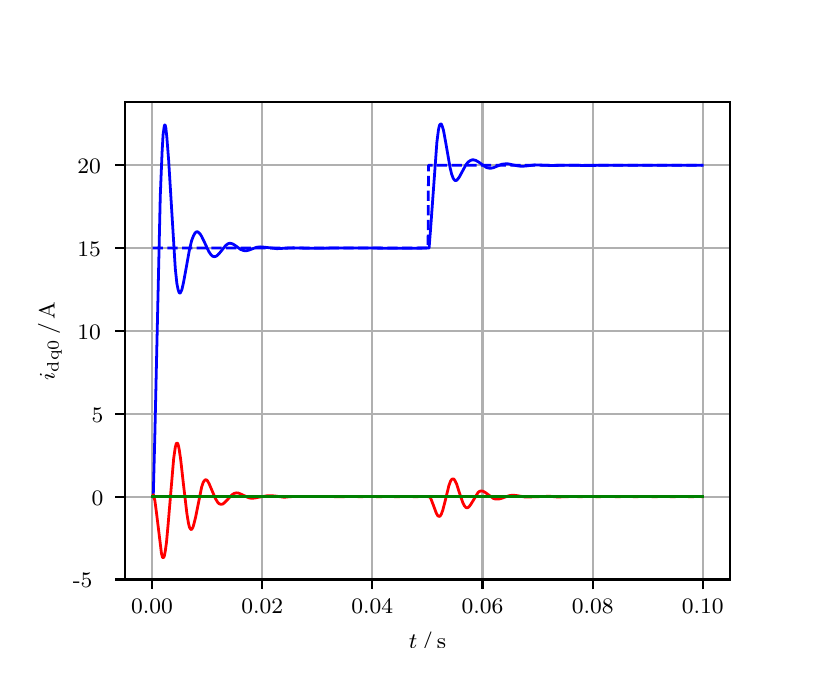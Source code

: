 \begingroup%
\makeatletter%
\begin{pgfpicture}%
\pgfpathrectangle{\pgfpointorigin}{\pgfqpoint{3.9in}{3.1in}}%
\pgfusepath{use as bounding box, clip}%
\begin{pgfscope}%
\pgfsetbuttcap%
\pgfsetmiterjoin%
\definecolor{currentfill}{rgb}{1.0,1.0,1.0}%
\pgfsetfillcolor{currentfill}%
\pgfsetlinewidth{0.0pt}%
\definecolor{currentstroke}{rgb}{1.0,1.0,1.0}%
\pgfsetstrokecolor{currentstroke}%
\pgfsetdash{}{0pt}%
\pgfpathmoveto{\pgfqpoint{0.0in}{0.0in}}%
\pgfpathlineto{\pgfqpoint{3.9in}{0.0in}}%
\pgfpathlineto{\pgfqpoint{3.9in}{3.1in}}%
\pgfpathlineto{\pgfqpoint{0.0in}{3.1in}}%
\pgfpathclose%
\pgfusepath{fill}%
\end{pgfscope}%
\begin{pgfscope}%
\pgfsetbuttcap%
\pgfsetmiterjoin%
\definecolor{currentfill}{rgb}{1.0,1.0,1.0}%
\pgfsetfillcolor{currentfill}%
\pgfsetlinewidth{0.0pt}%
\definecolor{currentstroke}{rgb}{0.0,0.0,0.0}%
\pgfsetstrokecolor{currentstroke}%
\pgfsetstrokeopacity{0.0}%
\pgfsetdash{}{0pt}%
\pgfpathmoveto{\pgfqpoint{0.487in}{0.341in}}%
\pgfpathlineto{\pgfqpoint{3.51in}{0.341in}}%
\pgfpathlineto{\pgfqpoint{3.51in}{2.728in}}%
\pgfpathlineto{\pgfqpoint{0.487in}{2.728in}}%
\pgfpathclose%
\pgfusepath{fill}%
\end{pgfscope}%
\begin{pgfscope}%
\pgfpathrectangle{\pgfqpoint{0.487in}{0.341in}}{\pgfqpoint{3.022in}{2.387in}}%
\pgfusepath{clip}%
\pgfsetrectcap%
\pgfsetroundjoin%
\pgfsetlinewidth{0.803pt}%
\definecolor{currentstroke}{rgb}{0.69,0.69,0.69}%
\pgfsetstrokecolor{currentstroke}%
\pgfsetdash{}{0pt}%
\pgfpathmoveto{\pgfqpoint{0.622in}{0.341in}}%
\pgfpathlineto{\pgfqpoint{0.622in}{2.728in}}%
\pgfusepath{stroke}%
\end{pgfscope}%
\begin{pgfscope}%
\pgfsetbuttcap%
\pgfsetroundjoin%
\definecolor{currentfill}{rgb}{0.0,0.0,0.0}%
\pgfsetfillcolor{currentfill}%
\pgfsetlinewidth{0.803pt}%
\definecolor{currentstroke}{rgb}{0.0,0.0,0.0}%
\pgfsetstrokecolor{currentstroke}%
\pgfsetdash{}{0pt}%
\pgfsys@defobject{currentmarker}{\pgfqpoint{0.0in}{-0.049in}}{\pgfqpoint{0.0in}{0.0in}}{%
\pgfpathmoveto{\pgfqpoint{0.0in}{0.0in}}%
\pgfpathlineto{\pgfqpoint{0.0in}{-0.049in}}%
\pgfusepath{stroke,fill}%
}%
\begin{pgfscope}%
\pgfsys@transformshift{0.622in}{0.341in}%
\pgfsys@useobject{currentmarker}{}%
\end{pgfscope}%
\end{pgfscope}%
\begin{pgfscope}%
\definecolor{textcolor}{rgb}{0.0,0.0,0.0}%
\pgfsetstrokecolor{textcolor}%
\pgfsetfillcolor{textcolor}%
\pgftext[x=0.622in,y=0.244in,,top]{\color{textcolor}\rmfamily\fontsize{8.0}{9.6}\selectfont 0.00}%
\end{pgfscope}%
\begin{pgfscope}%
\pgfpathrectangle{\pgfqpoint{0.487in}{0.341in}}{\pgfqpoint{3.022in}{2.387in}}%
\pgfusepath{clip}%
\pgfsetrectcap%
\pgfsetroundjoin%
\pgfsetlinewidth{0.803pt}%
\definecolor{currentstroke}{rgb}{0.69,0.69,0.69}%
\pgfsetstrokecolor{currentstroke}%
\pgfsetdash{}{0pt}%
\pgfpathmoveto{\pgfqpoint{1.173in}{0.341in}}%
\pgfpathlineto{\pgfqpoint{1.173in}{2.728in}}%
\pgfusepath{stroke}%
\end{pgfscope}%
\begin{pgfscope}%
\pgfsetbuttcap%
\pgfsetroundjoin%
\definecolor{currentfill}{rgb}{0.0,0.0,0.0}%
\pgfsetfillcolor{currentfill}%
\pgfsetlinewidth{0.803pt}%
\definecolor{currentstroke}{rgb}{0.0,0.0,0.0}%
\pgfsetstrokecolor{currentstroke}%
\pgfsetdash{}{0pt}%
\pgfsys@defobject{currentmarker}{\pgfqpoint{0.0in}{-0.049in}}{\pgfqpoint{0.0in}{0.0in}}{%
\pgfpathmoveto{\pgfqpoint{0.0in}{0.0in}}%
\pgfpathlineto{\pgfqpoint{0.0in}{-0.049in}}%
\pgfusepath{stroke,fill}%
}%
\begin{pgfscope}%
\pgfsys@transformshift{1.173in}{0.341in}%
\pgfsys@useobject{currentmarker}{}%
\end{pgfscope}%
\end{pgfscope}%
\begin{pgfscope}%
\definecolor{textcolor}{rgb}{0.0,0.0,0.0}%
\pgfsetstrokecolor{textcolor}%
\pgfsetfillcolor{textcolor}%
\pgftext[x=1.173in,y=0.244in,,top]{\color{textcolor}\rmfamily\fontsize{8.0}{9.6}\selectfont 0.02}%
\end{pgfscope}%
\begin{pgfscope}%
\pgfpathrectangle{\pgfqpoint{0.487in}{0.341in}}{\pgfqpoint{3.022in}{2.387in}}%
\pgfusepath{clip}%
\pgfsetrectcap%
\pgfsetroundjoin%
\pgfsetlinewidth{0.803pt}%
\definecolor{currentstroke}{rgb}{0.69,0.69,0.69}%
\pgfsetstrokecolor{currentstroke}%
\pgfsetdash{}{0pt}%
\pgfpathmoveto{\pgfqpoint{1.723in}{0.341in}}%
\pgfpathlineto{\pgfqpoint{1.723in}{2.728in}}%
\pgfusepath{stroke}%
\end{pgfscope}%
\begin{pgfscope}%
\pgfsetbuttcap%
\pgfsetroundjoin%
\definecolor{currentfill}{rgb}{0.0,0.0,0.0}%
\pgfsetfillcolor{currentfill}%
\pgfsetlinewidth{0.803pt}%
\definecolor{currentstroke}{rgb}{0.0,0.0,0.0}%
\pgfsetstrokecolor{currentstroke}%
\pgfsetdash{}{0pt}%
\pgfsys@defobject{currentmarker}{\pgfqpoint{0.0in}{-0.049in}}{\pgfqpoint{0.0in}{0.0in}}{%
\pgfpathmoveto{\pgfqpoint{0.0in}{0.0in}}%
\pgfpathlineto{\pgfqpoint{0.0in}{-0.049in}}%
\pgfusepath{stroke,fill}%
}%
\begin{pgfscope}%
\pgfsys@transformshift{1.723in}{0.341in}%
\pgfsys@useobject{currentmarker}{}%
\end{pgfscope}%
\end{pgfscope}%
\begin{pgfscope}%
\definecolor{textcolor}{rgb}{0.0,0.0,0.0}%
\pgfsetstrokecolor{textcolor}%
\pgfsetfillcolor{textcolor}%
\pgftext[x=1.723in,y=0.244in,,top]{\color{textcolor}\rmfamily\fontsize{8.0}{9.6}\selectfont 0.04}%
\end{pgfscope}%
\begin{pgfscope}%
\pgfpathrectangle{\pgfqpoint{0.487in}{0.341in}}{\pgfqpoint{3.022in}{2.387in}}%
\pgfusepath{clip}%
\pgfsetrectcap%
\pgfsetroundjoin%
\pgfsetlinewidth{0.803pt}%
\definecolor{currentstroke}{rgb}{0.69,0.69,0.69}%
\pgfsetstrokecolor{currentstroke}%
\pgfsetdash{}{0pt}%
\pgfpathmoveto{\pgfqpoint{2.274in}{0.341in}}%
\pgfpathlineto{\pgfqpoint{2.274in}{2.728in}}%
\pgfusepath{stroke}%
\end{pgfscope}%
\begin{pgfscope}%
\pgfsetbuttcap%
\pgfsetroundjoin%
\definecolor{currentfill}{rgb}{0.0,0.0,0.0}%
\pgfsetfillcolor{currentfill}%
\pgfsetlinewidth{0.803pt}%
\definecolor{currentstroke}{rgb}{0.0,0.0,0.0}%
\pgfsetstrokecolor{currentstroke}%
\pgfsetdash{}{0pt}%
\pgfsys@defobject{currentmarker}{\pgfqpoint{0.0in}{-0.049in}}{\pgfqpoint{0.0in}{0.0in}}{%
\pgfpathmoveto{\pgfqpoint{0.0in}{0.0in}}%
\pgfpathlineto{\pgfqpoint{0.0in}{-0.049in}}%
\pgfusepath{stroke,fill}%
}%
\begin{pgfscope}%
\pgfsys@transformshift{2.274in}{0.341in}%
\pgfsys@useobject{currentmarker}{}%
\end{pgfscope}%
\end{pgfscope}%
\begin{pgfscope}%
\definecolor{textcolor}{rgb}{0.0,0.0,0.0}%
\pgfsetstrokecolor{textcolor}%
\pgfsetfillcolor{textcolor}%
\pgftext[x=2.274in,y=0.244in,,top]{\color{textcolor}\rmfamily\fontsize{8.0}{9.6}\selectfont 0.06}%
\end{pgfscope}%
\begin{pgfscope}%
\pgfpathrectangle{\pgfqpoint{0.487in}{0.341in}}{\pgfqpoint{3.022in}{2.387in}}%
\pgfusepath{clip}%
\pgfsetrectcap%
\pgfsetroundjoin%
\pgfsetlinewidth{0.803pt}%
\definecolor{currentstroke}{rgb}{0.69,0.69,0.69}%
\pgfsetstrokecolor{currentstroke}%
\pgfsetdash{}{0pt}%
\pgfpathmoveto{\pgfqpoint{2.825in}{0.341in}}%
\pgfpathlineto{\pgfqpoint{2.825in}{2.728in}}%
\pgfusepath{stroke}%
\end{pgfscope}%
\begin{pgfscope}%
\pgfsetbuttcap%
\pgfsetroundjoin%
\definecolor{currentfill}{rgb}{0.0,0.0,0.0}%
\pgfsetfillcolor{currentfill}%
\pgfsetlinewidth{0.803pt}%
\definecolor{currentstroke}{rgb}{0.0,0.0,0.0}%
\pgfsetstrokecolor{currentstroke}%
\pgfsetdash{}{0pt}%
\pgfsys@defobject{currentmarker}{\pgfqpoint{0.0in}{-0.049in}}{\pgfqpoint{0.0in}{0.0in}}{%
\pgfpathmoveto{\pgfqpoint{0.0in}{0.0in}}%
\pgfpathlineto{\pgfqpoint{0.0in}{-0.049in}}%
\pgfusepath{stroke,fill}%
}%
\begin{pgfscope}%
\pgfsys@transformshift{2.825in}{0.341in}%
\pgfsys@useobject{currentmarker}{}%
\end{pgfscope}%
\end{pgfscope}%
\begin{pgfscope}%
\definecolor{textcolor}{rgb}{0.0,0.0,0.0}%
\pgfsetstrokecolor{textcolor}%
\pgfsetfillcolor{textcolor}%
\pgftext[x=2.825in,y=0.244in,,top]{\color{textcolor}\rmfamily\fontsize{8.0}{9.6}\selectfont 0.08}%
\end{pgfscope}%
\begin{pgfscope}%
\pgfpathrectangle{\pgfqpoint{0.487in}{0.341in}}{\pgfqpoint{3.022in}{2.387in}}%
\pgfusepath{clip}%
\pgfsetrectcap%
\pgfsetroundjoin%
\pgfsetlinewidth{0.803pt}%
\definecolor{currentstroke}{rgb}{0.69,0.69,0.69}%
\pgfsetstrokecolor{currentstroke}%
\pgfsetdash{}{0pt}%
\pgfpathmoveto{\pgfqpoint{3.375in}{0.341in}}%
\pgfpathlineto{\pgfqpoint{3.375in}{2.728in}}%
\pgfusepath{stroke}%
\end{pgfscope}%
\begin{pgfscope}%
\pgfsetbuttcap%
\pgfsetroundjoin%
\definecolor{currentfill}{rgb}{0.0,0.0,0.0}%
\pgfsetfillcolor{currentfill}%
\pgfsetlinewidth{0.803pt}%
\definecolor{currentstroke}{rgb}{0.0,0.0,0.0}%
\pgfsetstrokecolor{currentstroke}%
\pgfsetdash{}{0pt}%
\pgfsys@defobject{currentmarker}{\pgfqpoint{0.0in}{-0.049in}}{\pgfqpoint{0.0in}{0.0in}}{%
\pgfpathmoveto{\pgfqpoint{0.0in}{0.0in}}%
\pgfpathlineto{\pgfqpoint{0.0in}{-0.049in}}%
\pgfusepath{stroke,fill}%
}%
\begin{pgfscope}%
\pgfsys@transformshift{3.375in}{0.341in}%
\pgfsys@useobject{currentmarker}{}%
\end{pgfscope}%
\end{pgfscope}%
\begin{pgfscope}%
\definecolor{textcolor}{rgb}{0.0,0.0,0.0}%
\pgfsetstrokecolor{textcolor}%
\pgfsetfillcolor{textcolor}%
\pgftext[x=3.375in,y=0.244in,,top]{\color{textcolor}\rmfamily\fontsize{8.0}{9.6}\selectfont 0.10}%
\end{pgfscope}%
\begin{pgfscope}%
\definecolor{textcolor}{rgb}{0.0,0.0,0.0}%
\pgfsetstrokecolor{textcolor}%
\pgfsetfillcolor{textcolor}%
\pgftext[x=1.999in,y=0.081in,,top]{\color{textcolor}\rmfamily\fontsize{8.0}{9.6}\selectfont \(\displaystyle t\,/\,\mathrm{s}\)}%
\end{pgfscope}%
\begin{pgfscope}%
\pgfpathrectangle{\pgfqpoint{0.487in}{0.341in}}{\pgfqpoint{3.022in}{2.387in}}%
\pgfusepath{clip}%
\pgfsetrectcap%
\pgfsetroundjoin%
\pgfsetlinewidth{0.803pt}%
\definecolor{currentstroke}{rgb}{0.69,0.69,0.69}%
\pgfsetstrokecolor{currentstroke}%
\pgfsetdash{}{0pt}%
\pgfpathmoveto{\pgfqpoint{0.487in}{0.341in}}%
\pgfpathlineto{\pgfqpoint{3.51in}{0.341in}}%
\pgfusepath{stroke}%
\end{pgfscope}%
\begin{pgfscope}%
\pgfsetbuttcap%
\pgfsetroundjoin%
\definecolor{currentfill}{rgb}{0.0,0.0,0.0}%
\pgfsetfillcolor{currentfill}%
\pgfsetlinewidth{0.803pt}%
\definecolor{currentstroke}{rgb}{0.0,0.0,0.0}%
\pgfsetstrokecolor{currentstroke}%
\pgfsetdash{}{0pt}%
\pgfsys@defobject{currentmarker}{\pgfqpoint{-0.049in}{0.0in}}{\pgfqpoint{-0.0in}{0.0in}}{%
\pgfpathmoveto{\pgfqpoint{-0.0in}{0.0in}}%
\pgfpathlineto{\pgfqpoint{-0.049in}{0.0in}}%
\pgfusepath{stroke,fill}%
}%
\begin{pgfscope}%
\pgfsys@transformshift{0.487in}{0.341in}%
\pgfsys@useobject{currentmarker}{}%
\end{pgfscope}%
\end{pgfscope}%
\begin{pgfscope}%
\definecolor{textcolor}{rgb}{0.0,0.0,0.0}%
\pgfsetstrokecolor{textcolor}%
\pgfsetfillcolor{textcolor}%
\pgftext[x=0.226in, y=0.299in, left, base]{\color{textcolor}\rmfamily\fontsize{8.0}{9.6}\selectfont −5}%
\end{pgfscope}%
\begin{pgfscope}%
\pgfpathrectangle{\pgfqpoint{0.487in}{0.341in}}{\pgfqpoint{3.022in}{2.387in}}%
\pgfusepath{clip}%
\pgfsetrectcap%
\pgfsetroundjoin%
\pgfsetlinewidth{0.803pt}%
\definecolor{currentstroke}{rgb}{0.69,0.69,0.69}%
\pgfsetstrokecolor{currentstroke}%
\pgfsetdash{}{0pt}%
\pgfpathmoveto{\pgfqpoint{0.487in}{0.755in}}%
\pgfpathlineto{\pgfqpoint{3.51in}{0.755in}}%
\pgfusepath{stroke}%
\end{pgfscope}%
\begin{pgfscope}%
\pgfsetbuttcap%
\pgfsetroundjoin%
\definecolor{currentfill}{rgb}{0.0,0.0,0.0}%
\pgfsetfillcolor{currentfill}%
\pgfsetlinewidth{0.803pt}%
\definecolor{currentstroke}{rgb}{0.0,0.0,0.0}%
\pgfsetstrokecolor{currentstroke}%
\pgfsetdash{}{0pt}%
\pgfsys@defobject{currentmarker}{\pgfqpoint{-0.049in}{0.0in}}{\pgfqpoint{-0.0in}{0.0in}}{%
\pgfpathmoveto{\pgfqpoint{-0.0in}{0.0in}}%
\pgfpathlineto{\pgfqpoint{-0.049in}{0.0in}}%
\pgfusepath{stroke,fill}%
}%
\begin{pgfscope}%
\pgfsys@transformshift{0.487in}{0.755in}%
\pgfsys@useobject{currentmarker}{}%
\end{pgfscope}%
\end{pgfscope}%
\begin{pgfscope}%
\definecolor{textcolor}{rgb}{0.0,0.0,0.0}%
\pgfsetstrokecolor{textcolor}%
\pgfsetfillcolor{textcolor}%
\pgftext[x=0.32in, y=0.713in, left, base]{\color{textcolor}\rmfamily\fontsize{8.0}{9.6}\selectfont 0}%
\end{pgfscope}%
\begin{pgfscope}%
\pgfpathrectangle{\pgfqpoint{0.487in}{0.341in}}{\pgfqpoint{3.022in}{2.387in}}%
\pgfusepath{clip}%
\pgfsetrectcap%
\pgfsetroundjoin%
\pgfsetlinewidth{0.803pt}%
\definecolor{currentstroke}{rgb}{0.69,0.69,0.69}%
\pgfsetstrokecolor{currentstroke}%
\pgfsetdash{}{0pt}%
\pgfpathmoveto{\pgfqpoint{0.487in}{1.169in}}%
\pgfpathlineto{\pgfqpoint{3.51in}{1.169in}}%
\pgfusepath{stroke}%
\end{pgfscope}%
\begin{pgfscope}%
\pgfsetbuttcap%
\pgfsetroundjoin%
\definecolor{currentfill}{rgb}{0.0,0.0,0.0}%
\pgfsetfillcolor{currentfill}%
\pgfsetlinewidth{0.803pt}%
\definecolor{currentstroke}{rgb}{0.0,0.0,0.0}%
\pgfsetstrokecolor{currentstroke}%
\pgfsetdash{}{0pt}%
\pgfsys@defobject{currentmarker}{\pgfqpoint{-0.049in}{0.0in}}{\pgfqpoint{-0.0in}{0.0in}}{%
\pgfpathmoveto{\pgfqpoint{-0.0in}{0.0in}}%
\pgfpathlineto{\pgfqpoint{-0.049in}{0.0in}}%
\pgfusepath{stroke,fill}%
}%
\begin{pgfscope}%
\pgfsys@transformshift{0.487in}{1.169in}%
\pgfsys@useobject{currentmarker}{}%
\end{pgfscope}%
\end{pgfscope}%
\begin{pgfscope}%
\definecolor{textcolor}{rgb}{0.0,0.0,0.0}%
\pgfsetstrokecolor{textcolor}%
\pgfsetfillcolor{textcolor}%
\pgftext[x=0.32in, y=1.127in, left, base]{\color{textcolor}\rmfamily\fontsize{8.0}{9.6}\selectfont 5}%
\end{pgfscope}%
\begin{pgfscope}%
\pgfpathrectangle{\pgfqpoint{0.487in}{0.341in}}{\pgfqpoint{3.022in}{2.387in}}%
\pgfusepath{clip}%
\pgfsetrectcap%
\pgfsetroundjoin%
\pgfsetlinewidth{0.803pt}%
\definecolor{currentstroke}{rgb}{0.69,0.69,0.69}%
\pgfsetstrokecolor{currentstroke}%
\pgfsetdash{}{0pt}%
\pgfpathmoveto{\pgfqpoint{0.487in}{1.584in}}%
\pgfpathlineto{\pgfqpoint{3.51in}{1.584in}}%
\pgfusepath{stroke}%
\end{pgfscope}%
\begin{pgfscope}%
\pgfsetbuttcap%
\pgfsetroundjoin%
\definecolor{currentfill}{rgb}{0.0,0.0,0.0}%
\pgfsetfillcolor{currentfill}%
\pgfsetlinewidth{0.803pt}%
\definecolor{currentstroke}{rgb}{0.0,0.0,0.0}%
\pgfsetstrokecolor{currentstroke}%
\pgfsetdash{}{0pt}%
\pgfsys@defobject{currentmarker}{\pgfqpoint{-0.049in}{0.0in}}{\pgfqpoint{-0.0in}{0.0in}}{%
\pgfpathmoveto{\pgfqpoint{-0.0in}{0.0in}}%
\pgfpathlineto{\pgfqpoint{-0.049in}{0.0in}}%
\pgfusepath{stroke,fill}%
}%
\begin{pgfscope}%
\pgfsys@transformshift{0.487in}{1.584in}%
\pgfsys@useobject{currentmarker}{}%
\end{pgfscope}%
\end{pgfscope}%
\begin{pgfscope}%
\definecolor{textcolor}{rgb}{0.0,0.0,0.0}%
\pgfsetstrokecolor{textcolor}%
\pgfsetfillcolor{textcolor}%
\pgftext[x=0.249in, y=1.541in, left, base]{\color{textcolor}\rmfamily\fontsize{8.0}{9.6}\selectfont 10}%
\end{pgfscope}%
\begin{pgfscope}%
\pgfpathrectangle{\pgfqpoint{0.487in}{0.341in}}{\pgfqpoint{3.022in}{2.387in}}%
\pgfusepath{clip}%
\pgfsetrectcap%
\pgfsetroundjoin%
\pgfsetlinewidth{0.803pt}%
\definecolor{currentstroke}{rgb}{0.69,0.69,0.69}%
\pgfsetstrokecolor{currentstroke}%
\pgfsetdash{}{0pt}%
\pgfpathmoveto{\pgfqpoint{0.487in}{1.998in}}%
\pgfpathlineto{\pgfqpoint{3.51in}{1.998in}}%
\pgfusepath{stroke}%
\end{pgfscope}%
\begin{pgfscope}%
\pgfsetbuttcap%
\pgfsetroundjoin%
\definecolor{currentfill}{rgb}{0.0,0.0,0.0}%
\pgfsetfillcolor{currentfill}%
\pgfsetlinewidth{0.803pt}%
\definecolor{currentstroke}{rgb}{0.0,0.0,0.0}%
\pgfsetstrokecolor{currentstroke}%
\pgfsetdash{}{0pt}%
\pgfsys@defobject{currentmarker}{\pgfqpoint{-0.049in}{0.0in}}{\pgfqpoint{-0.0in}{0.0in}}{%
\pgfpathmoveto{\pgfqpoint{-0.0in}{0.0in}}%
\pgfpathlineto{\pgfqpoint{-0.049in}{0.0in}}%
\pgfusepath{stroke,fill}%
}%
\begin{pgfscope}%
\pgfsys@transformshift{0.487in}{1.998in}%
\pgfsys@useobject{currentmarker}{}%
\end{pgfscope}%
\end{pgfscope}%
\begin{pgfscope}%
\definecolor{textcolor}{rgb}{0.0,0.0,0.0}%
\pgfsetstrokecolor{textcolor}%
\pgfsetfillcolor{textcolor}%
\pgftext[x=0.249in, y=1.955in, left, base]{\color{textcolor}\rmfamily\fontsize{8.0}{9.6}\selectfont 15}%
\end{pgfscope}%
\begin{pgfscope}%
\pgfpathrectangle{\pgfqpoint{0.487in}{0.341in}}{\pgfqpoint{3.022in}{2.387in}}%
\pgfusepath{clip}%
\pgfsetrectcap%
\pgfsetroundjoin%
\pgfsetlinewidth{0.803pt}%
\definecolor{currentstroke}{rgb}{0.69,0.69,0.69}%
\pgfsetstrokecolor{currentstroke}%
\pgfsetdash{}{0pt}%
\pgfpathmoveto{\pgfqpoint{0.487in}{2.412in}}%
\pgfpathlineto{\pgfqpoint{3.51in}{2.412in}}%
\pgfusepath{stroke}%
\end{pgfscope}%
\begin{pgfscope}%
\pgfsetbuttcap%
\pgfsetroundjoin%
\definecolor{currentfill}{rgb}{0.0,0.0,0.0}%
\pgfsetfillcolor{currentfill}%
\pgfsetlinewidth{0.803pt}%
\definecolor{currentstroke}{rgb}{0.0,0.0,0.0}%
\pgfsetstrokecolor{currentstroke}%
\pgfsetdash{}{0pt}%
\pgfsys@defobject{currentmarker}{\pgfqpoint{-0.049in}{0.0in}}{\pgfqpoint{-0.0in}{0.0in}}{%
\pgfpathmoveto{\pgfqpoint{-0.0in}{0.0in}}%
\pgfpathlineto{\pgfqpoint{-0.049in}{0.0in}}%
\pgfusepath{stroke,fill}%
}%
\begin{pgfscope}%
\pgfsys@transformshift{0.487in}{2.412in}%
\pgfsys@useobject{currentmarker}{}%
\end{pgfscope}%
\end{pgfscope}%
\begin{pgfscope}%
\definecolor{textcolor}{rgb}{0.0,0.0,0.0}%
\pgfsetstrokecolor{textcolor}%
\pgfsetfillcolor{textcolor}%
\pgftext[x=0.249in, y=2.369in, left, base]{\color{textcolor}\rmfamily\fontsize{8.0}{9.6}\selectfont 20}%
\end{pgfscope}%
\begin{pgfscope}%
\definecolor{textcolor}{rgb}{0.0,0.0,0.0}%
\pgfsetstrokecolor{textcolor}%
\pgfsetfillcolor{textcolor}%
\pgftext[x=0.171in,y=1.534in,,bottom,rotate=90.0]{\color{textcolor}\rmfamily\fontsize{8.0}{9.6}\selectfont \(\displaystyle i_{\mathrm{dq0}}\,/\,\mathrm{A}\)}%
\end{pgfscope}%
\begin{pgfscope}%
\pgfpathrectangle{\pgfqpoint{0.487in}{0.341in}}{\pgfqpoint{3.022in}{2.387in}}%
\pgfusepath{clip}%
\pgfsetrectcap%
\pgfsetroundjoin%
\pgfsetlinewidth{1.004pt}%
\definecolor{currentstroke}{rgb}{0.0,0.0,1.0}%
\pgfsetstrokecolor{currentstroke}%
\pgfsetdash{}{0pt}%
\pgfpathmoveto{\pgfqpoint{0.625in}{0.755in}}%
\pgfpathlineto{\pgfqpoint{0.628in}{0.761in}}%
\pgfpathlineto{\pgfqpoint{0.636in}{1.069in}}%
\pgfpathlineto{\pgfqpoint{0.663in}{2.259in}}%
\pgfpathlineto{\pgfqpoint{0.672in}{2.477in}}%
\pgfpathlineto{\pgfqpoint{0.677in}{2.565in}}%
\pgfpathlineto{\pgfqpoint{0.683in}{2.608in}}%
\pgfpathlineto{\pgfqpoint{0.685in}{2.614in}}%
\pgfpathlineto{\pgfqpoint{0.688in}{2.611in}}%
\pgfpathlineto{\pgfqpoint{0.691in}{2.598in}}%
\pgfpathlineto{\pgfqpoint{0.696in}{2.55in}}%
\pgfpathlineto{\pgfqpoint{0.705in}{2.435in}}%
\pgfpathlineto{\pgfqpoint{0.738in}{1.896in}}%
\pgfpathlineto{\pgfqpoint{0.746in}{1.821in}}%
\pgfpathlineto{\pgfqpoint{0.752in}{1.791in}}%
\pgfpathlineto{\pgfqpoint{0.757in}{1.776in}}%
\pgfpathlineto{\pgfqpoint{0.76in}{1.773in}}%
\pgfpathlineto{\pgfqpoint{0.763in}{1.773in}}%
\pgfpathlineto{\pgfqpoint{0.765in}{1.777in}}%
\pgfpathlineto{\pgfqpoint{0.771in}{1.79in}}%
\pgfpathlineto{\pgfqpoint{0.779in}{1.825in}}%
\pgfpathlineto{\pgfqpoint{0.793in}{1.901in}}%
\pgfpathlineto{\pgfqpoint{0.809in}{1.991in}}%
\pgfpathlineto{\pgfqpoint{0.82in}{2.036in}}%
\pgfpathlineto{\pgfqpoint{0.829in}{2.059in}}%
\pgfpathlineto{\pgfqpoint{0.837in}{2.074in}}%
\pgfpathlineto{\pgfqpoint{0.842in}{2.078in}}%
\pgfpathlineto{\pgfqpoint{0.848in}{2.08in}}%
\pgfpathlineto{\pgfqpoint{0.853in}{2.077in}}%
\pgfpathlineto{\pgfqpoint{0.862in}{2.069in}}%
\pgfpathlineto{\pgfqpoint{0.87in}{2.056in}}%
\pgfpathlineto{\pgfqpoint{0.884in}{2.027in}}%
\pgfpathlineto{\pgfqpoint{0.906in}{1.98in}}%
\pgfpathlineto{\pgfqpoint{0.917in}{1.964in}}%
\pgfpathlineto{\pgfqpoint{0.925in}{1.957in}}%
\pgfpathlineto{\pgfqpoint{0.933in}{1.955in}}%
\pgfpathlineto{\pgfqpoint{0.942in}{1.957in}}%
\pgfpathlineto{\pgfqpoint{0.95in}{1.963in}}%
\pgfpathlineto{\pgfqpoint{0.961in}{1.975in}}%
\pgfpathlineto{\pgfqpoint{0.991in}{2.012in}}%
\pgfpathlineto{\pgfqpoint{1.002in}{2.02in}}%
\pgfpathlineto{\pgfqpoint{1.01in}{2.022in}}%
\pgfpathlineto{\pgfqpoint{1.019in}{2.021in}}%
\pgfpathlineto{\pgfqpoint{1.03in}{2.016in}}%
\pgfpathlineto{\pgfqpoint{1.046in}{2.005in}}%
\pgfpathlineto{\pgfqpoint{1.065in}{1.991in}}%
\pgfpathlineto{\pgfqpoint{1.079in}{1.986in}}%
\pgfpathlineto{\pgfqpoint{1.09in}{1.984in}}%
\pgfpathlineto{\pgfqpoint{1.104in}{1.987in}}%
\pgfpathlineto{\pgfqpoint{1.123in}{1.994in}}%
\pgfpathlineto{\pgfqpoint{1.145in}{2.002in}}%
\pgfpathlineto{\pgfqpoint{1.162in}{2.004in}}%
\pgfpathlineto{\pgfqpoint{1.178in}{2.003in}}%
\pgfpathlineto{\pgfqpoint{1.247in}{1.995in}}%
\pgfpathlineto{\pgfqpoint{1.283in}{1.997in}}%
\pgfpathlineto{\pgfqpoint{1.327in}{1.999in}}%
\pgfpathlineto{\pgfqpoint{1.366in}{1.998in}}%
\pgfpathlineto{\pgfqpoint{1.404in}{1.997in}}%
\pgfpathlineto{\pgfqpoint{1.536in}{1.998in}}%
\pgfpathlineto{\pgfqpoint{1.605in}{1.998in}}%
\pgfpathlineto{\pgfqpoint{1.721in}{1.998in}}%
\pgfpathlineto{\pgfqpoint{1.856in}{1.997in}}%
\pgfpathlineto{\pgfqpoint{2.002in}{1.998in}}%
\pgfpathlineto{\pgfqpoint{2.007in}{1.998in}}%
\pgfpathlineto{\pgfqpoint{2.015in}{2.1in}}%
\pgfpathlineto{\pgfqpoint{2.046in}{2.527in}}%
\pgfpathlineto{\pgfqpoint{2.054in}{2.59in}}%
\pgfpathlineto{\pgfqpoint{2.059in}{2.612in}}%
\pgfpathlineto{\pgfqpoint{2.065in}{2.619in}}%
\pgfpathlineto{\pgfqpoint{2.068in}{2.618in}}%
\pgfpathlineto{\pgfqpoint{2.073in}{2.607in}}%
\pgfpathlineto{\pgfqpoint{2.079in}{2.587in}}%
\pgfpathlineto{\pgfqpoint{2.09in}{2.527in}}%
\pgfpathlineto{\pgfqpoint{2.112in}{2.4in}}%
\pgfpathlineto{\pgfqpoint{2.12in}{2.367in}}%
\pgfpathlineto{\pgfqpoint{2.128in}{2.346in}}%
\pgfpathlineto{\pgfqpoint{2.134in}{2.338in}}%
\pgfpathlineto{\pgfqpoint{2.139in}{2.335in}}%
\pgfpathlineto{\pgfqpoint{2.145in}{2.337in}}%
\pgfpathlineto{\pgfqpoint{2.15in}{2.342in}}%
\pgfpathlineto{\pgfqpoint{2.158in}{2.353in}}%
\pgfpathlineto{\pgfqpoint{2.178in}{2.39in}}%
\pgfpathlineto{\pgfqpoint{2.191in}{2.414in}}%
\pgfpathlineto{\pgfqpoint{2.202in}{2.428in}}%
\pgfpathlineto{\pgfqpoint{2.214in}{2.436in}}%
\pgfpathlineto{\pgfqpoint{2.222in}{2.439in}}%
\pgfpathlineto{\pgfqpoint{2.23in}{2.439in}}%
\pgfpathlineto{\pgfqpoint{2.241in}{2.436in}}%
\pgfpathlineto{\pgfqpoint{2.255in}{2.428in}}%
\pgfpathlineto{\pgfqpoint{2.293in}{2.401in}}%
\pgfpathlineto{\pgfqpoint{2.304in}{2.398in}}%
\pgfpathlineto{\pgfqpoint{2.315in}{2.397in}}%
\pgfpathlineto{\pgfqpoint{2.329in}{2.4in}}%
\pgfpathlineto{\pgfqpoint{2.351in}{2.409in}}%
\pgfpathlineto{\pgfqpoint{2.37in}{2.417in}}%
\pgfpathlineto{\pgfqpoint{2.387in}{2.419in}}%
\pgfpathlineto{\pgfqpoint{2.403in}{2.419in}}%
\pgfpathlineto{\pgfqpoint{2.426in}{2.414in}}%
\pgfpathlineto{\pgfqpoint{2.456in}{2.408in}}%
\pgfpathlineto{\pgfqpoint{2.475in}{2.407in}}%
\pgfpathlineto{\pgfqpoint{2.497in}{2.409in}}%
\pgfpathlineto{\pgfqpoint{2.536in}{2.414in}}%
\pgfpathlineto{\pgfqpoint{2.563in}{2.413in}}%
\pgfpathlineto{\pgfqpoint{2.615in}{2.411in}}%
\pgfpathlineto{\pgfqpoint{2.687in}{2.412in}}%
\pgfpathlineto{\pgfqpoint{2.734in}{2.412in}}%
\pgfpathlineto{\pgfqpoint{2.789in}{2.411in}}%
\pgfpathlineto{\pgfqpoint{2.888in}{2.412in}}%
\pgfpathlineto{\pgfqpoint{3.097in}{2.412in}}%
\pgfpathlineto{\pgfqpoint{3.177in}{2.412in}}%
\pgfpathlineto{\pgfqpoint{3.373in}{2.412in}}%
\pgfpathlineto{\pgfqpoint{3.373in}{2.412in}}%
\pgfusepath{stroke}%
\end{pgfscope}%
\begin{pgfscope}%
\pgfpathrectangle{\pgfqpoint{0.487in}{0.341in}}{\pgfqpoint{3.022in}{2.387in}}%
\pgfusepath{clip}%
\pgfsetrectcap%
\pgfsetroundjoin%
\pgfsetlinewidth{1.004pt}%
\definecolor{currentstroke}{rgb}{1.0,0.0,0.0}%
\pgfsetstrokecolor{currentstroke}%
\pgfsetdash{}{0pt}%
\pgfpathmoveto{\pgfqpoint{0.625in}{0.755in}}%
\pgfpathlineto{\pgfqpoint{0.628in}{0.765in}}%
\pgfpathlineto{\pgfqpoint{0.63in}{0.759in}}%
\pgfpathlineto{\pgfqpoint{0.636in}{0.735in}}%
\pgfpathlineto{\pgfqpoint{0.644in}{0.675in}}%
\pgfpathlineto{\pgfqpoint{0.669in}{0.471in}}%
\pgfpathlineto{\pgfqpoint{0.674in}{0.452in}}%
\pgfpathlineto{\pgfqpoint{0.677in}{0.45in}}%
\pgfpathlineto{\pgfqpoint{0.68in}{0.451in}}%
\pgfpathlineto{\pgfqpoint{0.683in}{0.457in}}%
\pgfpathlineto{\pgfqpoint{0.688in}{0.483in}}%
\pgfpathlineto{\pgfqpoint{0.694in}{0.526in}}%
\pgfpathlineto{\pgfqpoint{0.702in}{0.614in}}%
\pgfpathlineto{\pgfqpoint{0.73in}{0.946in}}%
\pgfpathlineto{\pgfqpoint{0.738in}{1.002in}}%
\pgfpathlineto{\pgfqpoint{0.743in}{1.02in}}%
\pgfpathlineto{\pgfqpoint{0.746in}{1.023in}}%
\pgfpathlineto{\pgfqpoint{0.749in}{1.022in}}%
\pgfpathlineto{\pgfqpoint{0.752in}{1.017in}}%
\pgfpathlineto{\pgfqpoint{0.757in}{0.995in}}%
\pgfpathlineto{\pgfqpoint{0.765in}{0.941in}}%
\pgfpathlineto{\pgfqpoint{0.779in}{0.816in}}%
\pgfpathlineto{\pgfqpoint{0.796in}{0.671in}}%
\pgfpathlineto{\pgfqpoint{0.804in}{0.622in}}%
\pgfpathlineto{\pgfqpoint{0.809in}{0.602in}}%
\pgfpathlineto{\pgfqpoint{0.815in}{0.592in}}%
\pgfpathlineto{\pgfqpoint{0.818in}{0.591in}}%
\pgfpathlineto{\pgfqpoint{0.82in}{0.592in}}%
\pgfpathlineto{\pgfqpoint{0.826in}{0.601in}}%
\pgfpathlineto{\pgfqpoint{0.831in}{0.618in}}%
\pgfpathlineto{\pgfqpoint{0.84in}{0.654in}}%
\pgfpathlineto{\pgfqpoint{0.87in}{0.804in}}%
\pgfpathlineto{\pgfqpoint{0.878in}{0.827in}}%
\pgfpathlineto{\pgfqpoint{0.884in}{0.836in}}%
\pgfpathlineto{\pgfqpoint{0.889in}{0.84in}}%
\pgfpathlineto{\pgfqpoint{0.895in}{0.838in}}%
\pgfpathlineto{\pgfqpoint{0.9in}{0.833in}}%
\pgfpathlineto{\pgfqpoint{0.908in}{0.818in}}%
\pgfpathlineto{\pgfqpoint{0.922in}{0.785in}}%
\pgfpathlineto{\pgfqpoint{0.939in}{0.745in}}%
\pgfpathlineto{\pgfqpoint{0.95in}{0.727in}}%
\pgfpathlineto{\pgfqpoint{0.958in}{0.719in}}%
\pgfpathlineto{\pgfqpoint{0.966in}{0.717in}}%
\pgfpathlineto{\pgfqpoint{0.975in}{0.718in}}%
\pgfpathlineto{\pgfqpoint{0.983in}{0.724in}}%
\pgfpathlineto{\pgfqpoint{0.997in}{0.738in}}%
\pgfpathlineto{\pgfqpoint{1.021in}{0.764in}}%
\pgfpathlineto{\pgfqpoint{1.032in}{0.771in}}%
\pgfpathlineto{\pgfqpoint{1.043in}{0.774in}}%
\pgfpathlineto{\pgfqpoint{1.054in}{0.773in}}%
\pgfpathlineto{\pgfqpoint{1.068in}{0.767in}}%
\pgfpathlineto{\pgfqpoint{1.104in}{0.75in}}%
\pgfpathlineto{\pgfqpoint{1.118in}{0.747in}}%
\pgfpathlineto{\pgfqpoint{1.134in}{0.748in}}%
\pgfpathlineto{\pgfqpoint{1.159in}{0.753in}}%
\pgfpathlineto{\pgfqpoint{1.195in}{0.759in}}%
\pgfpathlineto{\pgfqpoint{1.217in}{0.76in}}%
\pgfpathlineto{\pgfqpoint{1.239in}{0.758in}}%
\pgfpathlineto{\pgfqpoint{1.283in}{0.752in}}%
\pgfpathlineto{\pgfqpoint{1.31in}{0.755in}}%
\pgfpathlineto{\pgfqpoint{1.343in}{0.756in}}%
\pgfpathlineto{\pgfqpoint{1.509in}{0.756in}}%
\pgfpathlineto{\pgfqpoint{1.542in}{0.755in}}%
\pgfpathlineto{\pgfqpoint{1.569in}{0.755in}}%
\pgfpathlineto{\pgfqpoint{1.619in}{0.756in}}%
\pgfpathlineto{\pgfqpoint{1.663in}{0.755in}}%
\pgfpathlineto{\pgfqpoint{1.707in}{0.756in}}%
\pgfpathlineto{\pgfqpoint{1.759in}{0.755in}}%
\pgfpathlineto{\pgfqpoint{1.801in}{0.756in}}%
\pgfpathlineto{\pgfqpoint{1.847in}{0.755in}}%
\pgfpathlineto{\pgfqpoint{1.891in}{0.756in}}%
\pgfpathlineto{\pgfqpoint{1.941in}{0.755in}}%
\pgfpathlineto{\pgfqpoint{1.982in}{0.756in}}%
\pgfpathlineto{\pgfqpoint{2.007in}{0.755in}}%
\pgfpathlineto{\pgfqpoint{2.013in}{0.75in}}%
\pgfpathlineto{\pgfqpoint{2.018in}{0.74in}}%
\pgfpathlineto{\pgfqpoint{2.029in}{0.711in}}%
\pgfpathlineto{\pgfqpoint{2.043in}{0.673in}}%
\pgfpathlineto{\pgfqpoint{2.051in}{0.659in}}%
\pgfpathlineto{\pgfqpoint{2.057in}{0.656in}}%
\pgfpathlineto{\pgfqpoint{2.062in}{0.658in}}%
\pgfpathlineto{\pgfqpoint{2.068in}{0.667in}}%
\pgfpathlineto{\pgfqpoint{2.076in}{0.689in}}%
\pgfpathlineto{\pgfqpoint{2.087in}{0.732in}}%
\pgfpathlineto{\pgfqpoint{2.106in}{0.81in}}%
\pgfpathlineto{\pgfqpoint{2.114in}{0.832in}}%
\pgfpathlineto{\pgfqpoint{2.12in}{0.841in}}%
\pgfpathlineto{\pgfqpoint{2.125in}{0.844in}}%
\pgfpathlineto{\pgfqpoint{2.131in}{0.843in}}%
\pgfpathlineto{\pgfqpoint{2.136in}{0.836in}}%
\pgfpathlineto{\pgfqpoint{2.145in}{0.818in}}%
\pgfpathlineto{\pgfqpoint{2.158in}{0.776in}}%
\pgfpathlineto{\pgfqpoint{2.175in}{0.727in}}%
\pgfpathlineto{\pgfqpoint{2.183in}{0.71in}}%
\pgfpathlineto{\pgfqpoint{2.191in}{0.701in}}%
\pgfpathlineto{\pgfqpoint{2.197in}{0.699in}}%
\pgfpathlineto{\pgfqpoint{2.202in}{0.701in}}%
\pgfpathlineto{\pgfqpoint{2.208in}{0.706in}}%
\pgfpathlineto{\pgfqpoint{2.216in}{0.717in}}%
\pgfpathlineto{\pgfqpoint{2.252in}{0.776in}}%
\pgfpathlineto{\pgfqpoint{2.26in}{0.782in}}%
\pgfpathlineto{\pgfqpoint{2.269in}{0.784in}}%
\pgfpathlineto{\pgfqpoint{2.277in}{0.782in}}%
\pgfpathlineto{\pgfqpoint{2.288in}{0.776in}}%
\pgfpathlineto{\pgfqpoint{2.329in}{0.746in}}%
\pgfpathlineto{\pgfqpoint{2.34in}{0.743in}}%
\pgfpathlineto{\pgfqpoint{2.354in}{0.743in}}%
\pgfpathlineto{\pgfqpoint{2.37in}{0.747in}}%
\pgfpathlineto{\pgfqpoint{2.395in}{0.756in}}%
\pgfpathlineto{\pgfqpoint{2.412in}{0.761in}}%
\pgfpathlineto{\pgfqpoint{2.426in}{0.762in}}%
\pgfpathlineto{\pgfqpoint{2.442in}{0.761in}}%
\pgfpathlineto{\pgfqpoint{2.489in}{0.753in}}%
\pgfpathlineto{\pgfqpoint{2.519in}{0.754in}}%
\pgfpathlineto{\pgfqpoint{2.61in}{0.757in}}%
\pgfpathlineto{\pgfqpoint{2.643in}{0.754in}}%
\pgfpathlineto{\pgfqpoint{2.665in}{0.754in}}%
\pgfpathlineto{\pgfqpoint{2.726in}{0.756in}}%
\pgfpathlineto{\pgfqpoint{2.759in}{0.755in}}%
\pgfpathlineto{\pgfqpoint{2.808in}{0.756in}}%
\pgfpathlineto{\pgfqpoint{2.852in}{0.755in}}%
\pgfpathlineto{\pgfqpoint{2.896in}{0.756in}}%
\pgfpathlineto{\pgfqpoint{2.954in}{0.755in}}%
\pgfpathlineto{\pgfqpoint{2.99in}{0.756in}}%
\pgfpathlineto{\pgfqpoint{3.042in}{0.755in}}%
\pgfpathlineto{\pgfqpoint{3.078in}{0.756in}}%
\pgfpathlineto{\pgfqpoint{3.139in}{0.755in}}%
\pgfpathlineto{\pgfqpoint{3.172in}{0.756in}}%
\pgfpathlineto{\pgfqpoint{3.229in}{0.755in}}%
\pgfpathlineto{\pgfqpoint{3.262in}{0.756in}}%
\pgfpathlineto{\pgfqpoint{3.32in}{0.755in}}%
\pgfpathlineto{\pgfqpoint{3.356in}{0.756in}}%
\pgfpathlineto{\pgfqpoint{3.373in}{0.755in}}%
\pgfpathlineto{\pgfqpoint{3.373in}{0.755in}}%
\pgfusepath{stroke}%
\end{pgfscope}%
\begin{pgfscope}%
\pgfpathrectangle{\pgfqpoint{0.487in}{0.341in}}{\pgfqpoint{3.022in}{2.387in}}%
\pgfusepath{clip}%
\pgfsetrectcap%
\pgfsetroundjoin%
\pgfsetlinewidth{1.004pt}%
\definecolor{currentstroke}{rgb}{0.0,0.5,0.0}%
\pgfsetstrokecolor{currentstroke}%
\pgfsetdash{}{0pt}%
\pgfpathmoveto{\pgfqpoint{0.625in}{0.755in}}%
\pgfpathlineto{\pgfqpoint{3.373in}{0.755in}}%
\pgfpathlineto{\pgfqpoint{3.373in}{0.755in}}%
\pgfusepath{stroke}%
\end{pgfscope}%
\begin{pgfscope}%
\pgfpathrectangle{\pgfqpoint{0.487in}{0.341in}}{\pgfqpoint{3.022in}{2.387in}}%
\pgfusepath{clip}%
\pgfsetbuttcap%
\pgfsetroundjoin%
\pgfsetlinewidth{1.004pt}%
\definecolor{currentstroke}{rgb}{0.0,0.0,1.0}%
\pgfsetstrokecolor{currentstroke}%
\pgfsetdash{{3.7pt}{1.6pt}}{0.0pt}%
\pgfpathmoveto{\pgfqpoint{0.625in}{1.998in}}%
\pgfpathlineto{\pgfqpoint{2.002in}{1.998in}}%
\pgfpathlineto{\pgfqpoint{2.004in}{2.412in}}%
\pgfpathlineto{\pgfqpoint{3.373in}{2.412in}}%
\pgfpathlineto{\pgfqpoint{3.373in}{2.412in}}%
\pgfusepath{stroke}%
\end{pgfscope}%
\begin{pgfscope}%
\pgfpathrectangle{\pgfqpoint{0.487in}{0.341in}}{\pgfqpoint{3.022in}{2.387in}}%
\pgfusepath{clip}%
\pgfsetbuttcap%
\pgfsetroundjoin%
\pgfsetlinewidth{1.004pt}%
\definecolor{currentstroke}{rgb}{1.0,0.0,0.0}%
\pgfsetstrokecolor{currentstroke}%
\pgfsetdash{{3.7pt}{1.6pt}}{0.0pt}%
\pgfpathmoveto{\pgfqpoint{0.625in}{0.755in}}%
\pgfpathlineto{\pgfqpoint{3.373in}{0.755in}}%
\pgfpathlineto{\pgfqpoint{3.373in}{0.755in}}%
\pgfusepath{stroke}%
\end{pgfscope}%
\begin{pgfscope}%
\pgfpathrectangle{\pgfqpoint{0.487in}{0.341in}}{\pgfqpoint{3.022in}{2.387in}}%
\pgfusepath{clip}%
\pgfsetbuttcap%
\pgfsetroundjoin%
\pgfsetlinewidth{1.004pt}%
\definecolor{currentstroke}{rgb}{0.0,0.5,0.0}%
\pgfsetstrokecolor{currentstroke}%
\pgfsetdash{{3.7pt}{1.6pt}}{0.0pt}%
\pgfpathmoveto{\pgfqpoint{0.625in}{0.755in}}%
\pgfpathlineto{\pgfqpoint{3.373in}{0.755in}}%
\pgfpathlineto{\pgfqpoint{3.373in}{0.755in}}%
\pgfusepath{stroke}%
\end{pgfscope}%
\begin{pgfscope}%
\pgfsetrectcap%
\pgfsetmiterjoin%
\pgfsetlinewidth{0.803pt}%
\definecolor{currentstroke}{rgb}{0.0,0.0,0.0}%
\pgfsetstrokecolor{currentstroke}%
\pgfsetdash{}{0pt}%
\pgfpathmoveto{\pgfqpoint{0.487in}{0.341in}}%
\pgfpathlineto{\pgfqpoint{0.487in}{2.728in}}%
\pgfusepath{stroke}%
\end{pgfscope}%
\begin{pgfscope}%
\pgfsetrectcap%
\pgfsetmiterjoin%
\pgfsetlinewidth{0.803pt}%
\definecolor{currentstroke}{rgb}{0.0,0.0,0.0}%
\pgfsetstrokecolor{currentstroke}%
\pgfsetdash{}{0pt}%
\pgfpathmoveto{\pgfqpoint{3.51in}{0.341in}}%
\pgfpathlineto{\pgfqpoint{3.51in}{2.728in}}%
\pgfusepath{stroke}%
\end{pgfscope}%
\begin{pgfscope}%
\pgfsetrectcap%
\pgfsetmiterjoin%
\pgfsetlinewidth{0.803pt}%
\definecolor{currentstroke}{rgb}{0.0,0.0,0.0}%
\pgfsetstrokecolor{currentstroke}%
\pgfsetdash{}{0pt}%
\pgfpathmoveto{\pgfqpoint{0.487in}{0.341in}}%
\pgfpathlineto{\pgfqpoint{3.51in}{0.341in}}%
\pgfusepath{stroke}%
\end{pgfscope}%
\begin{pgfscope}%
\pgfsetrectcap%
\pgfsetmiterjoin%
\pgfsetlinewidth{0.803pt}%
\definecolor{currentstroke}{rgb}{0.0,0.0,0.0}%
\pgfsetstrokecolor{currentstroke}%
\pgfsetdash{}{0pt}%
\pgfpathmoveto{\pgfqpoint{0.487in}{2.728in}}%
\pgfpathlineto{\pgfqpoint{3.51in}{2.728in}}%
\pgfusepath{stroke}%
\end{pgfscope}%
\end{pgfpicture}%
\makeatother%
\endgroup%
